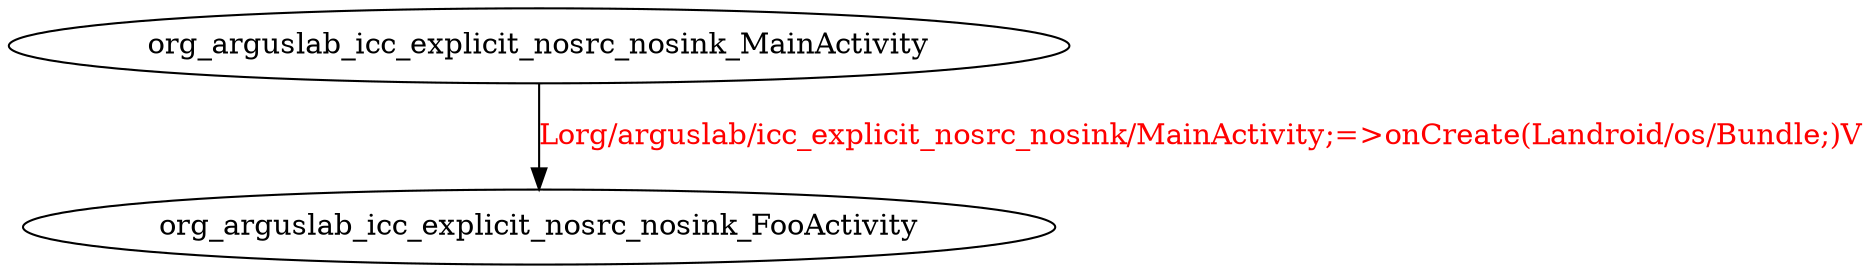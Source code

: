 digraph G {
org_arguslab_icc_explicit_nosrc_nosink_MainActivity -> org_arguslab_icc_explicit_nosrc_nosink_FooActivity [label="Lorg/arguslab/icc_explicit_nosrc_nosink/MainActivity;=>onCreate(Landroid/os/Bundle;)V", fontcolor="red"];
}